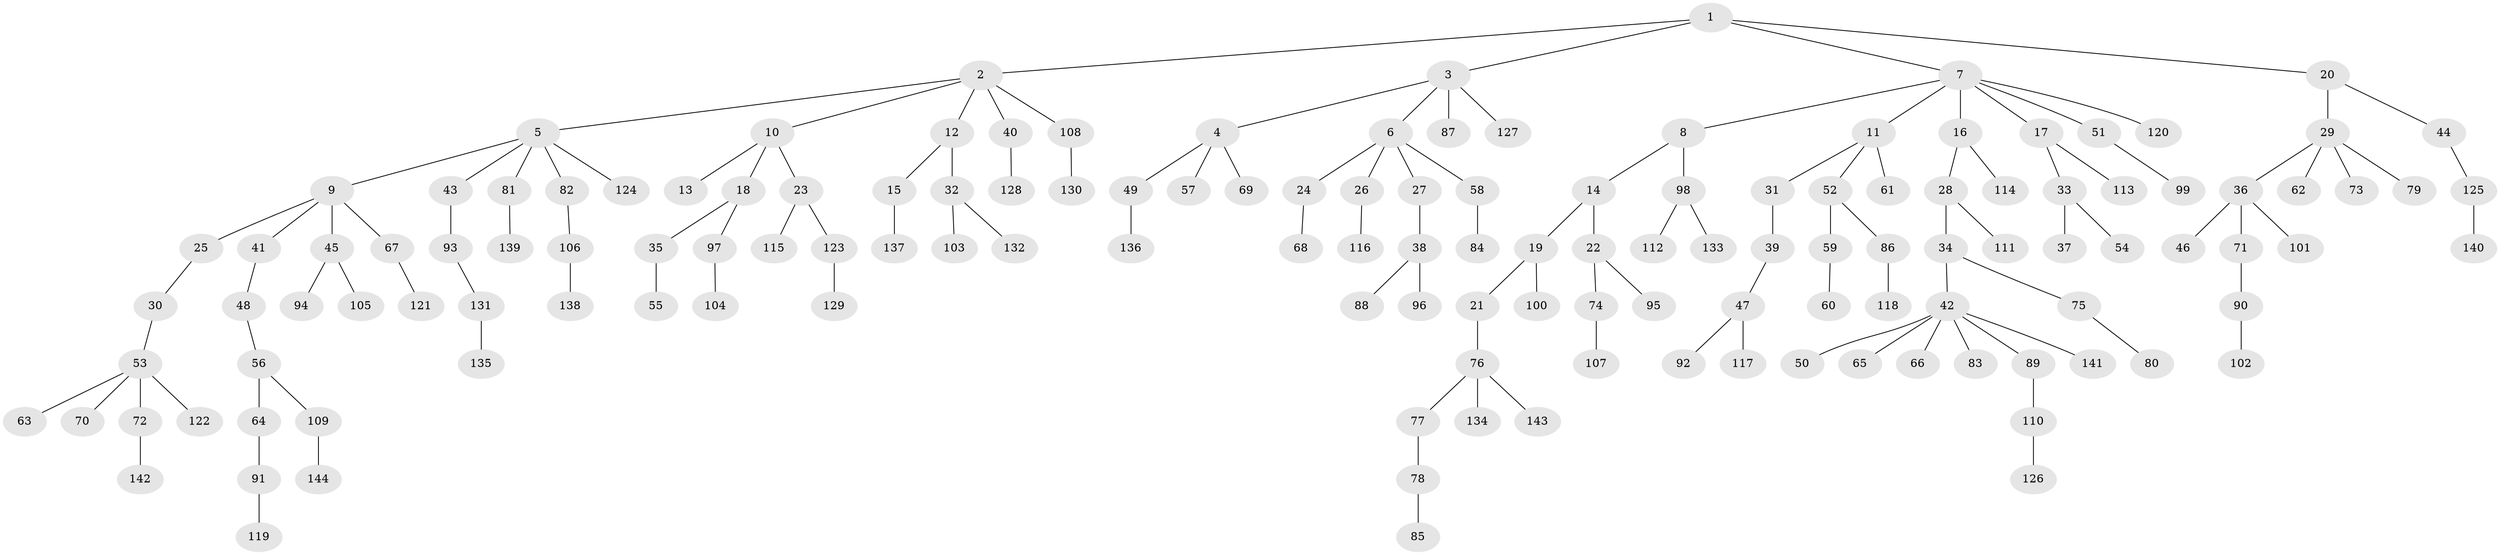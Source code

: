 // Generated by graph-tools (version 1.1) at 2025/15/03/09/25 04:15:34]
// undirected, 144 vertices, 143 edges
graph export_dot {
graph [start="1"]
  node [color=gray90,style=filled];
  1;
  2;
  3;
  4;
  5;
  6;
  7;
  8;
  9;
  10;
  11;
  12;
  13;
  14;
  15;
  16;
  17;
  18;
  19;
  20;
  21;
  22;
  23;
  24;
  25;
  26;
  27;
  28;
  29;
  30;
  31;
  32;
  33;
  34;
  35;
  36;
  37;
  38;
  39;
  40;
  41;
  42;
  43;
  44;
  45;
  46;
  47;
  48;
  49;
  50;
  51;
  52;
  53;
  54;
  55;
  56;
  57;
  58;
  59;
  60;
  61;
  62;
  63;
  64;
  65;
  66;
  67;
  68;
  69;
  70;
  71;
  72;
  73;
  74;
  75;
  76;
  77;
  78;
  79;
  80;
  81;
  82;
  83;
  84;
  85;
  86;
  87;
  88;
  89;
  90;
  91;
  92;
  93;
  94;
  95;
  96;
  97;
  98;
  99;
  100;
  101;
  102;
  103;
  104;
  105;
  106;
  107;
  108;
  109;
  110;
  111;
  112;
  113;
  114;
  115;
  116;
  117;
  118;
  119;
  120;
  121;
  122;
  123;
  124;
  125;
  126;
  127;
  128;
  129;
  130;
  131;
  132;
  133;
  134;
  135;
  136;
  137;
  138;
  139;
  140;
  141;
  142;
  143;
  144;
  1 -- 2;
  1 -- 3;
  1 -- 7;
  1 -- 20;
  2 -- 5;
  2 -- 10;
  2 -- 12;
  2 -- 40;
  2 -- 108;
  3 -- 4;
  3 -- 6;
  3 -- 87;
  3 -- 127;
  4 -- 49;
  4 -- 57;
  4 -- 69;
  5 -- 9;
  5 -- 43;
  5 -- 81;
  5 -- 82;
  5 -- 124;
  6 -- 24;
  6 -- 26;
  6 -- 27;
  6 -- 58;
  7 -- 8;
  7 -- 11;
  7 -- 16;
  7 -- 17;
  7 -- 51;
  7 -- 120;
  8 -- 14;
  8 -- 98;
  9 -- 25;
  9 -- 41;
  9 -- 45;
  9 -- 67;
  10 -- 13;
  10 -- 18;
  10 -- 23;
  11 -- 31;
  11 -- 52;
  11 -- 61;
  12 -- 15;
  12 -- 32;
  14 -- 19;
  14 -- 22;
  15 -- 137;
  16 -- 28;
  16 -- 114;
  17 -- 33;
  17 -- 113;
  18 -- 35;
  18 -- 97;
  19 -- 21;
  19 -- 100;
  20 -- 29;
  20 -- 44;
  21 -- 76;
  22 -- 74;
  22 -- 95;
  23 -- 115;
  23 -- 123;
  24 -- 68;
  25 -- 30;
  26 -- 116;
  27 -- 38;
  28 -- 34;
  28 -- 111;
  29 -- 36;
  29 -- 62;
  29 -- 73;
  29 -- 79;
  30 -- 53;
  31 -- 39;
  32 -- 103;
  32 -- 132;
  33 -- 37;
  33 -- 54;
  34 -- 42;
  34 -- 75;
  35 -- 55;
  36 -- 46;
  36 -- 71;
  36 -- 101;
  38 -- 88;
  38 -- 96;
  39 -- 47;
  40 -- 128;
  41 -- 48;
  42 -- 50;
  42 -- 65;
  42 -- 66;
  42 -- 83;
  42 -- 89;
  42 -- 141;
  43 -- 93;
  44 -- 125;
  45 -- 94;
  45 -- 105;
  47 -- 92;
  47 -- 117;
  48 -- 56;
  49 -- 136;
  51 -- 99;
  52 -- 59;
  52 -- 86;
  53 -- 63;
  53 -- 70;
  53 -- 72;
  53 -- 122;
  56 -- 64;
  56 -- 109;
  58 -- 84;
  59 -- 60;
  64 -- 91;
  67 -- 121;
  71 -- 90;
  72 -- 142;
  74 -- 107;
  75 -- 80;
  76 -- 77;
  76 -- 134;
  76 -- 143;
  77 -- 78;
  78 -- 85;
  81 -- 139;
  82 -- 106;
  86 -- 118;
  89 -- 110;
  90 -- 102;
  91 -- 119;
  93 -- 131;
  97 -- 104;
  98 -- 112;
  98 -- 133;
  106 -- 138;
  108 -- 130;
  109 -- 144;
  110 -- 126;
  123 -- 129;
  125 -- 140;
  131 -- 135;
}
